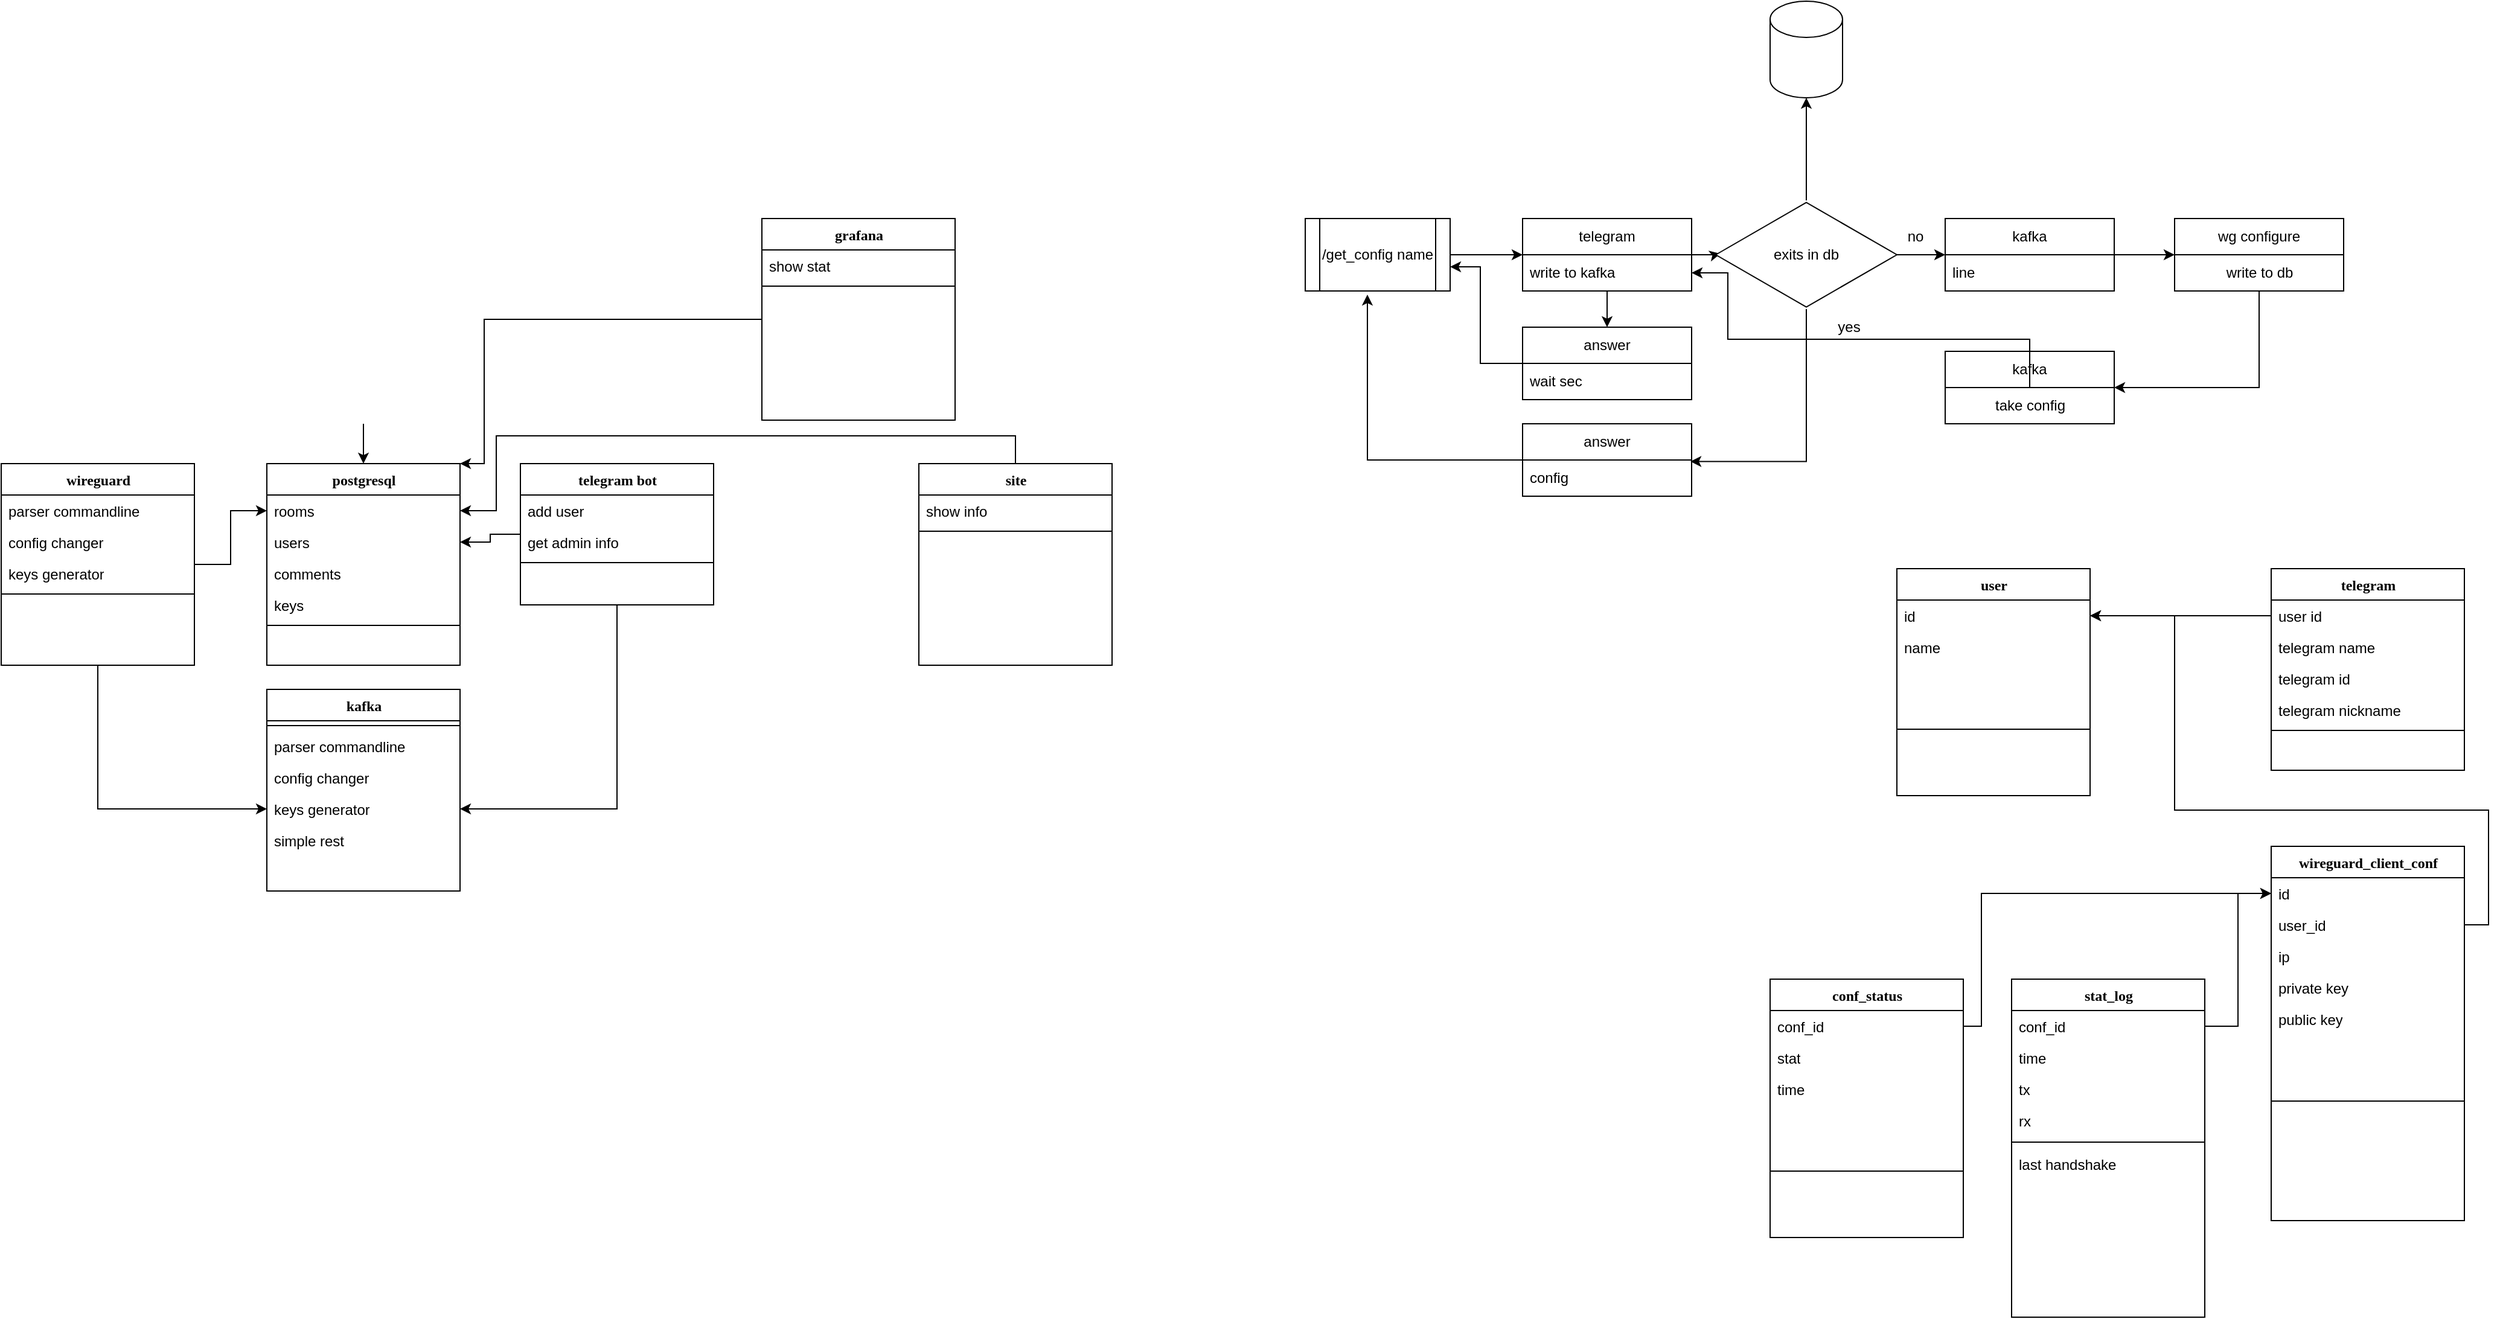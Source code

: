<mxfile version="20.7.4" type="device"><diagram name="Page-1" id="9f46799a-70d6-7492-0946-bef42562c5a5"><mxGraphModel dx="1613" dy="1576" grid="1" gridSize="10" guides="1" tooltips="1" connect="1" arrows="1" fold="1" page="1" pageScale="1" pageWidth="1100" pageHeight="850" background="none" math="0" shadow="0"><root><mxCell id="0"/><mxCell id="1" parent="0"/><mxCell id="00mdiyHsuxxNSuBgv0GE-9" style="edgeStyle=orthogonalEdgeStyle;rounded=0;orthogonalLoop=1;jettySize=auto;html=1;" parent="1" source="78961159f06e98e8-17" target="78961159f06e98e8-44" edge="1"><mxGeometry relative="1" as="geometry"/></mxCell><mxCell id="00mdiyHsuxxNSuBgv0GE-17" style="edgeStyle=orthogonalEdgeStyle;rounded=0;orthogonalLoop=1;jettySize=auto;html=1;" parent="1" source="78961159f06e98e8-17" target="00mdiyHsuxxNSuBgv0GE-6" edge="1"><mxGeometry relative="1" as="geometry"/></mxCell><mxCell id="78961159f06e98e8-17" value="wireguard" style="swimlane;html=1;fontStyle=1;align=center;verticalAlign=top;childLayout=stackLayout;horizontal=1;startSize=26;horizontalStack=0;resizeParent=1;resizeLast=0;collapsible=1;marginBottom=0;swimlaneFillColor=#ffffff;rounded=0;shadow=0;comic=0;labelBackgroundColor=none;strokeWidth=1;fillColor=none;fontFamily=Verdana;fontSize=12" parent="1" vertex="1"><mxGeometry x="90" y="33" width="160" height="167" as="geometry"/></mxCell><mxCell id="78961159f06e98e8-21" value="parser commandline" style="text;html=1;strokeColor=none;fillColor=none;align=left;verticalAlign=top;spacingLeft=4;spacingRight=4;whiteSpace=wrap;overflow=hidden;rotatable=0;points=[[0,0.5],[1,0.5]];portConstraint=eastwest;" parent="78961159f06e98e8-17" vertex="1"><mxGeometry y="26" width="160" height="26" as="geometry"/></mxCell><mxCell id="78961159f06e98e8-23" value="config changer" style="text;html=1;strokeColor=none;fillColor=none;align=left;verticalAlign=top;spacingLeft=4;spacingRight=4;whiteSpace=wrap;overflow=hidden;rotatable=0;points=[[0,0.5],[1,0.5]];portConstraint=eastwest;" parent="78961159f06e98e8-17" vertex="1"><mxGeometry y="52" width="160" height="26" as="geometry"/></mxCell><mxCell id="78961159f06e98e8-25" value="keys generator" style="text;html=1;strokeColor=none;fillColor=none;align=left;verticalAlign=top;spacingLeft=4;spacingRight=4;whiteSpace=wrap;overflow=hidden;rotatable=0;points=[[0,0.5],[1,0.5]];portConstraint=eastwest;" parent="78961159f06e98e8-17" vertex="1"><mxGeometry y="78" width="160" height="26" as="geometry"/></mxCell><mxCell id="78961159f06e98e8-19" value="" style="line;html=1;strokeWidth=1;fillColor=none;align=left;verticalAlign=middle;spacingTop=-1;spacingLeft=3;spacingRight=3;rotatable=0;labelPosition=right;points=[];portConstraint=eastwest;" parent="78961159f06e98e8-17" vertex="1"><mxGeometry y="104" width="160" height="8" as="geometry"/></mxCell><mxCell id="00mdiyHsuxxNSuBgv0GE-15" style="edgeStyle=orthogonalEdgeStyle;rounded=0;orthogonalLoop=1;jettySize=auto;html=1;" parent="1" source="78961159f06e98e8-30" target="78961159f06e98e8-45" edge="1"><mxGeometry relative="1" as="geometry"/></mxCell><mxCell id="00mdiyHsuxxNSuBgv0GE-18" style="edgeStyle=orthogonalEdgeStyle;rounded=0;orthogonalLoop=1;jettySize=auto;html=1;exitX=0.5;exitY=1;exitDx=0;exitDy=0;entryX=1;entryY=0.5;entryDx=0;entryDy=0;" parent="1" source="78961159f06e98e8-30" target="00mdiyHsuxxNSuBgv0GE-6" edge="1"><mxGeometry relative="1" as="geometry"/></mxCell><mxCell id="78961159f06e98e8-30" value="telegram bot" style="swimlane;html=1;fontStyle=1;align=center;verticalAlign=top;childLayout=stackLayout;horizontal=1;startSize=26;horizontalStack=0;resizeParent=1;resizeLast=0;collapsible=1;marginBottom=0;swimlaneFillColor=#ffffff;rounded=0;shadow=0;comic=0;labelBackgroundColor=none;strokeWidth=1;fillColor=none;fontFamily=Verdana;fontSize=12" parent="1" vertex="1"><mxGeometry x="520" y="33" width="160" height="117" as="geometry"/></mxCell><mxCell id="78961159f06e98e8-31" value="add user" style="text;html=1;strokeColor=none;fillColor=none;align=left;verticalAlign=top;spacingLeft=4;spacingRight=4;whiteSpace=wrap;overflow=hidden;rotatable=0;points=[[0,0.5],[1,0.5]];portConstraint=eastwest;" parent="78961159f06e98e8-30" vertex="1"><mxGeometry y="26" width="160" height="26" as="geometry"/></mxCell><mxCell id="78961159f06e98e8-32" value="get admin info" style="text;html=1;strokeColor=none;fillColor=none;align=left;verticalAlign=top;spacingLeft=4;spacingRight=4;whiteSpace=wrap;overflow=hidden;rotatable=0;points=[[0,0.5],[1,0.5]];portConstraint=eastwest;" parent="78961159f06e98e8-30" vertex="1"><mxGeometry y="52" width="160" height="26" as="geometry"/></mxCell><mxCell id="78961159f06e98e8-38" value="" style="line;html=1;strokeWidth=1;fillColor=none;align=left;verticalAlign=middle;spacingTop=-1;spacingLeft=3;spacingRight=3;rotatable=0;labelPosition=right;points=[];portConstraint=eastwest;" parent="78961159f06e98e8-30" vertex="1"><mxGeometry y="78" width="160" height="8" as="geometry"/></mxCell><mxCell id="78961159f06e98e8-43" value="postgresql" style="swimlane;html=1;fontStyle=1;align=center;verticalAlign=top;childLayout=stackLayout;horizontal=1;startSize=26;horizontalStack=0;resizeParent=1;resizeLast=0;collapsible=1;marginBottom=0;swimlaneFillColor=#ffffff;rounded=0;shadow=0;comic=0;labelBackgroundColor=none;strokeWidth=1;fillColor=none;fontFamily=Verdana;fontSize=12" parent="1" vertex="1"><mxGeometry x="310" y="33" width="160" height="167" as="geometry"/></mxCell><mxCell id="78961159f06e98e8-44" value="rooms" style="text;html=1;strokeColor=none;fillColor=none;align=left;verticalAlign=top;spacingLeft=4;spacingRight=4;whiteSpace=wrap;overflow=hidden;rotatable=0;points=[[0,0.5],[1,0.5]];portConstraint=eastwest;" parent="78961159f06e98e8-43" vertex="1"><mxGeometry y="26" width="160" height="26" as="geometry"/></mxCell><mxCell id="78961159f06e98e8-45" value="users" style="text;html=1;strokeColor=none;fillColor=none;align=left;verticalAlign=top;spacingLeft=4;spacingRight=4;whiteSpace=wrap;overflow=hidden;rotatable=0;points=[[0,0.5],[1,0.5]];portConstraint=eastwest;" parent="78961159f06e98e8-43" vertex="1"><mxGeometry y="52" width="160" height="26" as="geometry"/></mxCell><mxCell id="78961159f06e98e8-49" value="comments" style="text;html=1;strokeColor=none;fillColor=none;align=left;verticalAlign=top;spacingLeft=4;spacingRight=4;whiteSpace=wrap;overflow=hidden;rotatable=0;points=[[0,0.5],[1,0.5]];portConstraint=eastwest;" parent="78961159f06e98e8-43" vertex="1"><mxGeometry y="78" width="160" height="26" as="geometry"/></mxCell><mxCell id="78961159f06e98e8-50" value="keys" style="text;html=1;strokeColor=none;fillColor=none;align=left;verticalAlign=top;spacingLeft=4;spacingRight=4;whiteSpace=wrap;overflow=hidden;rotatable=0;points=[[0,0.5],[1,0.5]];portConstraint=eastwest;" parent="78961159f06e98e8-43" vertex="1"><mxGeometry y="104" width="160" height="26" as="geometry"/></mxCell><mxCell id="78961159f06e98e8-51" value="" style="line;html=1;strokeWidth=1;fillColor=none;align=left;verticalAlign=middle;spacingTop=-1;spacingLeft=3;spacingRight=3;rotatable=0;labelPosition=right;points=[];portConstraint=eastwest;" parent="78961159f06e98e8-43" vertex="1"><mxGeometry y="130" width="160" height="8" as="geometry"/></mxCell><mxCell id="00mdiyHsuxxNSuBgv0GE-3" value="kafka" style="swimlane;html=1;fontStyle=1;align=center;verticalAlign=top;childLayout=stackLayout;horizontal=1;startSize=26;horizontalStack=0;resizeParent=1;resizeLast=0;collapsible=1;marginBottom=0;swimlaneFillColor=#ffffff;rounded=0;shadow=0;comic=0;labelBackgroundColor=none;strokeWidth=1;fillColor=none;fontFamily=Verdana;fontSize=12" parent="1" vertex="1"><mxGeometry x="310" y="220" width="160" height="167" as="geometry"/></mxCell><mxCell id="00mdiyHsuxxNSuBgv0GE-8" value="" style="line;html=1;strokeWidth=1;fillColor=none;align=left;verticalAlign=middle;spacingTop=-1;spacingLeft=3;spacingRight=3;rotatable=0;labelPosition=right;points=[];portConstraint=eastwest;" parent="00mdiyHsuxxNSuBgv0GE-3" vertex="1"><mxGeometry y="26" width="160" height="8" as="geometry"/></mxCell><mxCell id="00mdiyHsuxxNSuBgv0GE-4" value="parser commandline" style="text;html=1;strokeColor=none;fillColor=none;align=left;verticalAlign=top;spacingLeft=4;spacingRight=4;whiteSpace=wrap;overflow=hidden;rotatable=0;points=[[0,0.5],[1,0.5]];portConstraint=eastwest;" parent="00mdiyHsuxxNSuBgv0GE-3" vertex="1"><mxGeometry y="34" width="160" height="26" as="geometry"/></mxCell><mxCell id="00mdiyHsuxxNSuBgv0GE-5" value="config changer" style="text;html=1;strokeColor=none;fillColor=none;align=left;verticalAlign=top;spacingLeft=4;spacingRight=4;whiteSpace=wrap;overflow=hidden;rotatable=0;points=[[0,0.5],[1,0.5]];portConstraint=eastwest;" parent="00mdiyHsuxxNSuBgv0GE-3" vertex="1"><mxGeometry y="60" width="160" height="26" as="geometry"/></mxCell><mxCell id="00mdiyHsuxxNSuBgv0GE-6" value="keys generator" style="text;html=1;strokeColor=none;fillColor=none;align=left;verticalAlign=top;spacingLeft=4;spacingRight=4;whiteSpace=wrap;overflow=hidden;rotatable=0;points=[[0,0.5],[1,0.5]];portConstraint=eastwest;" parent="00mdiyHsuxxNSuBgv0GE-3" vertex="1"><mxGeometry y="86" width="160" height="26" as="geometry"/></mxCell><mxCell id="00mdiyHsuxxNSuBgv0GE-7" value="simple rest" style="text;html=1;strokeColor=none;fillColor=none;align=left;verticalAlign=top;spacingLeft=4;spacingRight=4;whiteSpace=wrap;overflow=hidden;rotatable=0;points=[[0,0.5],[1,0.5]];portConstraint=eastwest;" parent="00mdiyHsuxxNSuBgv0GE-3" vertex="1"><mxGeometry y="112" width="160" height="26" as="geometry"/></mxCell><mxCell id="00mdiyHsuxxNSuBgv0GE-26" style="edgeStyle=orthogonalEdgeStyle;rounded=0;orthogonalLoop=1;jettySize=auto;html=1;exitX=0.5;exitY=1;exitDx=0;exitDy=0;entryX=0.5;entryY=0;entryDx=0;entryDy=0;" parent="1" target="78961159f06e98e8-43" edge="1"><mxGeometry relative="1" as="geometry"><mxPoint x="390" as="sourcePoint"/></mxGeometry></mxCell><mxCell id="00mdiyHsuxxNSuBgv0GE-41" style="edgeStyle=orthogonalEdgeStyle;rounded=0;orthogonalLoop=1;jettySize=auto;html=1;entryX=1;entryY=0.5;entryDx=0;entryDy=0;" parent="1" source="00mdiyHsuxxNSuBgv0GE-27" target="78961159f06e98e8-44" edge="1"><mxGeometry relative="1" as="geometry"><Array as="points"><mxPoint x="930" y="10"/><mxPoint x="500" y="10"/><mxPoint x="500" y="72"/></Array></mxGeometry></mxCell><mxCell id="00mdiyHsuxxNSuBgv0GE-27" value="site" style="swimlane;html=1;fontStyle=1;align=center;verticalAlign=top;childLayout=stackLayout;horizontal=1;startSize=26;horizontalStack=0;resizeParent=1;resizeLast=0;collapsible=1;marginBottom=0;swimlaneFillColor=#ffffff;rounded=0;shadow=0;comic=0;labelBackgroundColor=none;strokeWidth=1;fillColor=none;fontFamily=Verdana;fontSize=12" parent="1" vertex="1"><mxGeometry x="850" y="33" width="160" height="167" as="geometry"/></mxCell><mxCell id="00mdiyHsuxxNSuBgv0GE-29" value="show info&amp;nbsp;" style="text;html=1;strokeColor=none;fillColor=none;align=left;verticalAlign=top;spacingLeft=4;spacingRight=4;whiteSpace=wrap;overflow=hidden;rotatable=0;points=[[0,0.5],[1,0.5]];portConstraint=eastwest;" parent="00mdiyHsuxxNSuBgv0GE-27" vertex="1"><mxGeometry y="26" width="160" height="26" as="geometry"/></mxCell><mxCell id="00mdiyHsuxxNSuBgv0GE-32" value="" style="line;html=1;strokeWidth=1;fillColor=none;align=left;verticalAlign=middle;spacingTop=-1;spacingLeft=3;spacingRight=3;rotatable=0;labelPosition=right;points=[];portConstraint=eastwest;" parent="00mdiyHsuxxNSuBgv0GE-27" vertex="1"><mxGeometry y="52" width="160" height="8" as="geometry"/></mxCell><mxCell id="00mdiyHsuxxNSuBgv0GE-48" style="edgeStyle=orthogonalEdgeStyle;rounded=0;orthogonalLoop=1;jettySize=auto;html=1;entryX=1;entryY=0;entryDx=0;entryDy=0;" parent="1" source="00mdiyHsuxxNSuBgv0GE-42" target="78961159f06e98e8-43" edge="1"><mxGeometry relative="1" as="geometry"><Array as="points"><mxPoint x="490" y="-86"/><mxPoint x="490" y="33"/></Array></mxGeometry></mxCell><mxCell id="00mdiyHsuxxNSuBgv0GE-42" value="grafana" style="swimlane;html=1;fontStyle=1;align=center;verticalAlign=top;childLayout=stackLayout;horizontal=1;startSize=26;horizontalStack=0;resizeParent=1;resizeLast=0;collapsible=1;marginBottom=0;swimlaneFillColor=#ffffff;rounded=0;shadow=0;comic=0;labelBackgroundColor=none;strokeWidth=1;fillColor=none;fontFamily=Verdana;fontSize=12" parent="1" vertex="1"><mxGeometry x="720" y="-170" width="160" height="167" as="geometry"/></mxCell><mxCell id="00mdiyHsuxxNSuBgv0GE-44" value="show stat" style="text;html=1;strokeColor=none;fillColor=none;align=left;verticalAlign=top;spacingLeft=4;spacingRight=4;whiteSpace=wrap;overflow=hidden;rotatable=0;points=[[0,0.5],[1,0.5]];portConstraint=eastwest;" parent="00mdiyHsuxxNSuBgv0GE-42" vertex="1"><mxGeometry y="26" width="160" height="26" as="geometry"/></mxCell><mxCell id="00mdiyHsuxxNSuBgv0GE-47" value="" style="line;html=1;strokeWidth=1;fillColor=none;align=left;verticalAlign=middle;spacingTop=-1;spacingLeft=3;spacingRight=3;rotatable=0;labelPosition=right;points=[];portConstraint=eastwest;" parent="00mdiyHsuxxNSuBgv0GE-42" vertex="1"><mxGeometry y="52" width="160" height="8" as="geometry"/></mxCell><mxCell id="00mdiyHsuxxNSuBgv0GE-49" value="telegram" style="swimlane;html=1;fontStyle=1;align=center;verticalAlign=top;childLayout=stackLayout;horizontal=1;startSize=26;horizontalStack=0;resizeParent=1;resizeLast=0;collapsible=1;marginBottom=0;swimlaneFillColor=#ffffff;rounded=0;shadow=0;comic=0;labelBackgroundColor=none;strokeWidth=1;fillColor=none;fontFamily=Verdana;fontSize=12" parent="1" vertex="1"><mxGeometry x="1970" y="120" width="160" height="167" as="geometry"/></mxCell><mxCell id="00mdiyHsuxxNSuBgv0GE-50" value="user id" style="text;html=1;strokeColor=none;fillColor=none;align=left;verticalAlign=top;spacingLeft=4;spacingRight=4;whiteSpace=wrap;overflow=hidden;rotatable=0;points=[[0,0.5],[1,0.5]];portConstraint=eastwest;" parent="00mdiyHsuxxNSuBgv0GE-49" vertex="1"><mxGeometry y="26" width="160" height="26" as="geometry"/></mxCell><mxCell id="00mdiyHsuxxNSuBgv0GE-51" value="telegram name" style="text;html=1;strokeColor=none;fillColor=none;align=left;verticalAlign=top;spacingLeft=4;spacingRight=4;whiteSpace=wrap;overflow=hidden;rotatable=0;points=[[0,0.5],[1,0.5]];portConstraint=eastwest;" parent="00mdiyHsuxxNSuBgv0GE-49" vertex="1"><mxGeometry y="52" width="160" height="26" as="geometry"/></mxCell><mxCell id="00mdiyHsuxxNSuBgv0GE-53" value="telegram id" style="text;html=1;strokeColor=none;fillColor=none;align=left;verticalAlign=top;spacingLeft=4;spacingRight=4;whiteSpace=wrap;overflow=hidden;rotatable=0;points=[[0,0.5],[1,0.5]];portConstraint=eastwest;" parent="00mdiyHsuxxNSuBgv0GE-49" vertex="1"><mxGeometry y="78" width="160" height="26" as="geometry"/></mxCell><mxCell id="OIe5zh96anAuEJxTmbu4-7" value="telegram nickname" style="text;html=1;strokeColor=none;fillColor=none;align=left;verticalAlign=top;spacingLeft=4;spacingRight=4;whiteSpace=wrap;overflow=hidden;rotatable=0;points=[[0,0.5],[1,0.5]];portConstraint=eastwest;" vertex="1" parent="00mdiyHsuxxNSuBgv0GE-49"><mxGeometry y="104" width="160" height="26" as="geometry"/></mxCell><mxCell id="00mdiyHsuxxNSuBgv0GE-54" value="" style="line;html=1;strokeWidth=1;fillColor=none;align=left;verticalAlign=middle;spacingTop=-1;spacingLeft=3;spacingRight=3;rotatable=0;labelPosition=right;points=[];portConstraint=eastwest;" parent="00mdiyHsuxxNSuBgv0GE-49" vertex="1"><mxGeometry y="130" width="160" height="8" as="geometry"/></mxCell><mxCell id="00mdiyHsuxxNSuBgv0GE-55" value="stat_log" style="swimlane;html=1;fontStyle=1;align=center;verticalAlign=top;childLayout=stackLayout;horizontal=1;startSize=26;horizontalStack=0;resizeParent=1;resizeLast=0;collapsible=1;marginBottom=0;swimlaneFillColor=#ffffff;rounded=0;shadow=0;comic=0;labelBackgroundColor=none;strokeWidth=1;fillColor=none;fontFamily=Verdana;fontSize=12" parent="1" vertex="1"><mxGeometry x="1755" y="460" width="160" height="280" as="geometry"/></mxCell><mxCell id="00mdiyHsuxxNSuBgv0GE-94" value="conf_id" style="text;html=1;strokeColor=none;fillColor=none;align=left;verticalAlign=top;spacingLeft=4;spacingRight=4;whiteSpace=wrap;overflow=hidden;rotatable=0;points=[[0,0.5],[1,0.5]];portConstraint=eastwest;" parent="00mdiyHsuxxNSuBgv0GE-55" vertex="1"><mxGeometry y="26" width="160" height="26" as="geometry"/></mxCell><mxCell id="00mdiyHsuxxNSuBgv0GE-56" value="time" style="text;html=1;strokeColor=none;fillColor=none;align=left;verticalAlign=top;spacingLeft=4;spacingRight=4;whiteSpace=wrap;overflow=hidden;rotatable=0;points=[[0,0.5],[1,0.5]];portConstraint=eastwest;" parent="00mdiyHsuxxNSuBgv0GE-55" vertex="1"><mxGeometry y="52" width="160" height="26" as="geometry"/></mxCell><mxCell id="00mdiyHsuxxNSuBgv0GE-58" value="tx" style="text;html=1;strokeColor=none;fillColor=none;align=left;verticalAlign=top;spacingLeft=4;spacingRight=4;whiteSpace=wrap;overflow=hidden;rotatable=0;points=[[0,0.5],[1,0.5]];portConstraint=eastwest;" parent="00mdiyHsuxxNSuBgv0GE-55" vertex="1"><mxGeometry y="78" width="160" height="26" as="geometry"/></mxCell><mxCell id="00mdiyHsuxxNSuBgv0GE-59" value="rx" style="text;html=1;strokeColor=none;fillColor=none;align=left;verticalAlign=top;spacingLeft=4;spacingRight=4;whiteSpace=wrap;overflow=hidden;rotatable=0;points=[[0,0.5],[1,0.5]];portConstraint=eastwest;" parent="00mdiyHsuxxNSuBgv0GE-55" vertex="1"><mxGeometry y="104" width="160" height="26" as="geometry"/></mxCell><mxCell id="00mdiyHsuxxNSuBgv0GE-60" value="" style="line;html=1;strokeWidth=1;fillColor=none;align=left;verticalAlign=middle;spacingTop=-1;spacingLeft=3;spacingRight=3;rotatable=0;labelPosition=right;points=[];portConstraint=eastwest;" parent="00mdiyHsuxxNSuBgv0GE-55" vertex="1"><mxGeometry y="130" width="160" height="10" as="geometry"/></mxCell><mxCell id="00mdiyHsuxxNSuBgv0GE-95" value="last handshake" style="text;html=1;strokeColor=none;fillColor=none;align=left;verticalAlign=top;spacingLeft=4;spacingRight=4;whiteSpace=wrap;overflow=hidden;rotatable=0;points=[[0,0.5],[1,0.5]];portConstraint=eastwest;" parent="00mdiyHsuxxNSuBgv0GE-55" vertex="1"><mxGeometry y="140" width="160" height="26" as="geometry"/></mxCell><mxCell id="00mdiyHsuxxNSuBgv0GE-61" value="user" style="swimlane;html=1;fontStyle=1;align=center;verticalAlign=top;childLayout=stackLayout;horizontal=1;startSize=26;horizontalStack=0;resizeParent=1;resizeLast=0;collapsible=1;marginBottom=0;swimlaneFillColor=#ffffff;rounded=0;shadow=0;comic=0;labelBackgroundColor=none;strokeWidth=1;fillColor=none;fontFamily=Verdana;fontSize=12" parent="1" vertex="1"><mxGeometry x="1660" y="120" width="160" height="188" as="geometry"/></mxCell><mxCell id="00mdiyHsuxxNSuBgv0GE-62" value="id" style="text;html=1;strokeColor=none;fillColor=none;align=left;verticalAlign=top;spacingLeft=4;spacingRight=4;whiteSpace=wrap;overflow=hidden;rotatable=0;points=[[0,0.5],[1,0.5]];portConstraint=eastwest;" parent="00mdiyHsuxxNSuBgv0GE-61" vertex="1"><mxGeometry y="26" width="160" height="26" as="geometry"/></mxCell><mxCell id="00mdiyHsuxxNSuBgv0GE-77" value="name" style="text;html=1;strokeColor=none;fillColor=none;align=left;verticalAlign=top;spacingLeft=4;spacingRight=4;whiteSpace=wrap;overflow=hidden;rotatable=0;points=[[0,0.5],[1,0.5]];portConstraint=eastwest;" parent="00mdiyHsuxxNSuBgv0GE-61" vertex="1"><mxGeometry y="52" width="160" height="26" as="geometry"/></mxCell><mxCell id="00mdiyHsuxxNSuBgv0GE-66" value="" style="line;html=1;strokeWidth=1;fillColor=none;align=left;verticalAlign=middle;spacingTop=-1;spacingLeft=3;spacingRight=3;rotatable=0;labelPosition=right;points=[];portConstraint=eastwest;" parent="00mdiyHsuxxNSuBgv0GE-61" vertex="1"><mxGeometry y="78" width="160" height="110" as="geometry"/></mxCell><mxCell id="00mdiyHsuxxNSuBgv0GE-98" style="edgeStyle=orthogonalEdgeStyle;rounded=0;orthogonalLoop=1;jettySize=auto;html=1;entryX=1;entryY=0.5;entryDx=0;entryDy=0;" parent="1" source="00mdiyHsuxxNSuBgv0GE-50" target="00mdiyHsuxxNSuBgv0GE-62" edge="1"><mxGeometry relative="1" as="geometry"/></mxCell><mxCell id="-ecxT5rSMF1L9PS7Wfo_-3" style="edgeStyle=orthogonalEdgeStyle;rounded=0;orthogonalLoop=1;jettySize=auto;html=1;exitX=1;exitY=0.5;exitDx=0;exitDy=0;" parent="1" source="-ecxT5rSMF1L9PS7Wfo_-1" edge="1"><mxGeometry relative="1" as="geometry"><mxPoint x="1350" y="-139.96" as="targetPoint"/></mxGeometry></mxCell><mxCell id="-ecxT5rSMF1L9PS7Wfo_-1" value="/get_config name" style="shape=process;whiteSpace=wrap;html=1;backgroundOutline=1;" parent="1" vertex="1"><mxGeometry x="1170" y="-170" width="120" height="60" as="geometry"/></mxCell><mxCell id="-ecxT5rSMF1L9PS7Wfo_-15" style="edgeStyle=orthogonalEdgeStyle;rounded=0;orthogonalLoop=1;jettySize=auto;html=1;" parent="1" source="-ecxT5rSMF1L9PS7Wfo_-4" target="-ecxT5rSMF1L9PS7Wfo_-13" edge="1"><mxGeometry relative="1" as="geometry"/></mxCell><mxCell id="-ecxT5rSMF1L9PS7Wfo_-22" style="edgeStyle=orthogonalEdgeStyle;rounded=0;orthogonalLoop=1;jettySize=auto;html=1;entryX=0.026;entryY=0.49;entryDx=0;entryDy=0;entryPerimeter=0;" parent="1" source="-ecxT5rSMF1L9PS7Wfo_-4" target="-ecxT5rSMF1L9PS7Wfo_-21" edge="1"><mxGeometry relative="1" as="geometry"/></mxCell><mxCell id="-ecxT5rSMF1L9PS7Wfo_-4" value="telegram" style="swimlane;fontStyle=0;childLayout=stackLayout;horizontal=1;startSize=30;horizontalStack=0;resizeParent=1;resizeParentMax=0;resizeLast=0;collapsible=1;marginBottom=0;whiteSpace=wrap;html=1;" parent="1" vertex="1"><mxGeometry x="1350" y="-170" width="140" height="60" as="geometry"/></mxCell><mxCell id="-ecxT5rSMF1L9PS7Wfo_-5" value="write to kafka" style="text;strokeColor=none;fillColor=none;align=left;verticalAlign=middle;spacingLeft=4;spacingRight=4;overflow=hidden;points=[[0,0.5],[1,0.5]];portConstraint=eastwest;rotatable=0;whiteSpace=wrap;html=1;" parent="-ecxT5rSMF1L9PS7Wfo_-4" vertex="1"><mxGeometry y="30" width="140" height="30" as="geometry"/></mxCell><mxCell id="-ecxT5rSMF1L9PS7Wfo_-19" style="edgeStyle=orthogonalEdgeStyle;rounded=0;orthogonalLoop=1;jettySize=auto;html=1;" parent="1" source="-ecxT5rSMF1L9PS7Wfo_-10" target="-ecxT5rSMF1L9PS7Wfo_-17" edge="1"><mxGeometry relative="1" as="geometry"/></mxCell><mxCell id="-ecxT5rSMF1L9PS7Wfo_-10" value="kafka" style="swimlane;fontStyle=0;childLayout=stackLayout;horizontal=1;startSize=30;horizontalStack=0;resizeParent=1;resizeParentMax=0;resizeLast=0;collapsible=1;marginBottom=0;whiteSpace=wrap;html=1;" parent="1" vertex="1"><mxGeometry x="1700" y="-170" width="140" height="60" as="geometry"/></mxCell><mxCell id="-ecxT5rSMF1L9PS7Wfo_-11" value="line" style="text;strokeColor=none;fillColor=none;align=left;verticalAlign=middle;spacingLeft=4;spacingRight=4;overflow=hidden;points=[[0,0.5],[1,0.5]];portConstraint=eastwest;rotatable=0;whiteSpace=wrap;html=1;" parent="-ecxT5rSMF1L9PS7Wfo_-10" vertex="1"><mxGeometry y="30" width="140" height="30" as="geometry"/></mxCell><mxCell id="-ecxT5rSMF1L9PS7Wfo_-13" value="answer" style="swimlane;fontStyle=0;childLayout=stackLayout;horizontal=1;startSize=30;horizontalStack=0;resizeParent=1;resizeParentMax=0;resizeLast=0;collapsible=1;marginBottom=0;whiteSpace=wrap;html=1;" parent="1" vertex="1"><mxGeometry x="1350" y="-80" width="140" height="60" as="geometry"/></mxCell><mxCell id="-ecxT5rSMF1L9PS7Wfo_-14" value="wait sec" style="text;strokeColor=none;fillColor=none;align=left;verticalAlign=middle;spacingLeft=4;spacingRight=4;overflow=hidden;points=[[0,0.5],[1,0.5]];portConstraint=eastwest;rotatable=0;whiteSpace=wrap;html=1;" parent="-ecxT5rSMF1L9PS7Wfo_-13" vertex="1"><mxGeometry y="30" width="140" height="30" as="geometry"/></mxCell><mxCell id="-ecxT5rSMF1L9PS7Wfo_-16" style="edgeStyle=orthogonalEdgeStyle;rounded=0;orthogonalLoop=1;jettySize=auto;html=1;" parent="1" source="-ecxT5rSMF1L9PS7Wfo_-14" edge="1"><mxGeometry relative="1" as="geometry"><mxPoint x="1290" y="-130" as="targetPoint"/><Array as="points"><mxPoint x="1315" y="-50"/><mxPoint x="1315" y="-130"/></Array></mxGeometry></mxCell><mxCell id="-ecxT5rSMF1L9PS7Wfo_-35" style="edgeStyle=orthogonalEdgeStyle;rounded=0;orthogonalLoop=1;jettySize=auto;html=1;" parent="1" source="-ecxT5rSMF1L9PS7Wfo_-17" target="-ecxT5rSMF1L9PS7Wfo_-33" edge="1"><mxGeometry relative="1" as="geometry"><Array as="points"><mxPoint x="1960" y="-30"/></Array></mxGeometry></mxCell><mxCell id="-ecxT5rSMF1L9PS7Wfo_-17" value="wg configure" style="swimlane;fontStyle=0;childLayout=stackLayout;horizontal=1;startSize=30;horizontalStack=0;resizeParent=1;resizeParentMax=0;resizeLast=0;collapsible=1;marginBottom=0;whiteSpace=wrap;html=1;" parent="1" vertex="1"><mxGeometry x="1890" y="-170" width="140" height="60" as="geometry"/></mxCell><mxCell id="-ecxT5rSMF1L9PS7Wfo_-32" value="write to db" style="text;html=1;align=center;verticalAlign=middle;resizable=0;points=[];autosize=1;strokeColor=none;fillColor=none;" parent="-ecxT5rSMF1L9PS7Wfo_-17" vertex="1"><mxGeometry y="30" width="140" height="30" as="geometry"/></mxCell><mxCell id="-ecxT5rSMF1L9PS7Wfo_-20" value="" style="shape=cylinder3;whiteSpace=wrap;html=1;boundedLbl=1;backgroundOutline=1;size=15;" parent="1" vertex="1"><mxGeometry x="1555" y="-350" width="60" height="80" as="geometry"/></mxCell><mxCell id="-ecxT5rSMF1L9PS7Wfo_-23" style="edgeStyle=orthogonalEdgeStyle;rounded=0;orthogonalLoop=1;jettySize=auto;html=1;entryX=0.5;entryY=1;entryDx=0;entryDy=0;entryPerimeter=0;" parent="1" source="-ecxT5rSMF1L9PS7Wfo_-21" target="-ecxT5rSMF1L9PS7Wfo_-20" edge="1"><mxGeometry relative="1" as="geometry"/></mxCell><mxCell id="-ecxT5rSMF1L9PS7Wfo_-24" style="edgeStyle=orthogonalEdgeStyle;rounded=0;orthogonalLoop=1;jettySize=auto;html=1;" parent="1" source="-ecxT5rSMF1L9PS7Wfo_-21" target="-ecxT5rSMF1L9PS7Wfo_-10" edge="1"><mxGeometry relative="1" as="geometry"/></mxCell><mxCell id="-ecxT5rSMF1L9PS7Wfo_-31" style="edgeStyle=orthogonalEdgeStyle;rounded=0;orthogonalLoop=1;jettySize=auto;html=1;entryX=0.993;entryY=0.041;entryDx=0;entryDy=0;entryPerimeter=0;" parent="1" source="-ecxT5rSMF1L9PS7Wfo_-21" target="-ecxT5rSMF1L9PS7Wfo_-29" edge="1"><mxGeometry relative="1" as="geometry"/></mxCell><mxCell id="-ecxT5rSMF1L9PS7Wfo_-21" value="exits in db" style="html=1;whiteSpace=wrap;aspect=fixed;shape=isoRectangle;" parent="1" vertex="1"><mxGeometry x="1510" y="-185" width="150" height="90" as="geometry"/></mxCell><mxCell id="-ecxT5rSMF1L9PS7Wfo_-25" value="no" style="text;html=1;align=center;verticalAlign=middle;resizable=0;points=[];autosize=1;strokeColor=none;fillColor=none;" parent="1" vertex="1"><mxGeometry x="1655" y="-170" width="40" height="30" as="geometry"/></mxCell><mxCell id="-ecxT5rSMF1L9PS7Wfo_-26" value="yes" style="text;html=1;align=center;verticalAlign=middle;resizable=0;points=[];autosize=1;strokeColor=none;fillColor=none;" parent="1" vertex="1"><mxGeometry x="1600" y="-95" width="40" height="30" as="geometry"/></mxCell><mxCell id="-ecxT5rSMF1L9PS7Wfo_-30" style="edgeStyle=orthogonalEdgeStyle;rounded=0;orthogonalLoop=1;jettySize=auto;html=1;entryX=0.429;entryY=1.05;entryDx=0;entryDy=0;entryPerimeter=0;" parent="1" source="-ecxT5rSMF1L9PS7Wfo_-28" target="-ecxT5rSMF1L9PS7Wfo_-1" edge="1"><mxGeometry relative="1" as="geometry"/></mxCell><mxCell id="-ecxT5rSMF1L9PS7Wfo_-28" value="answer" style="swimlane;fontStyle=0;childLayout=stackLayout;horizontal=1;startSize=30;horizontalStack=0;resizeParent=1;resizeParentMax=0;resizeLast=0;collapsible=1;marginBottom=0;whiteSpace=wrap;html=1;" parent="1" vertex="1"><mxGeometry x="1350" width="140" height="60" as="geometry"/></mxCell><mxCell id="-ecxT5rSMF1L9PS7Wfo_-29" value="config" style="text;strokeColor=none;fillColor=none;align=left;verticalAlign=middle;spacingLeft=4;spacingRight=4;overflow=hidden;points=[[0,0.5],[1,0.5]];portConstraint=eastwest;rotatable=0;whiteSpace=wrap;html=1;" parent="-ecxT5rSMF1L9PS7Wfo_-28" vertex="1"><mxGeometry y="30" width="140" height="30" as="geometry"/></mxCell><mxCell id="-ecxT5rSMF1L9PS7Wfo_-33" value="kafka" style="swimlane;fontStyle=0;childLayout=stackLayout;horizontal=1;startSize=30;horizontalStack=0;resizeParent=1;resizeParentMax=0;resizeLast=0;collapsible=1;marginBottom=0;whiteSpace=wrap;html=1;" parent="1" vertex="1"><mxGeometry x="1700" y="-60" width="140" height="60" as="geometry"/></mxCell><mxCell id="-ecxT5rSMF1L9PS7Wfo_-34" value="take config" style="text;html=1;align=center;verticalAlign=middle;resizable=0;points=[];autosize=1;strokeColor=none;fillColor=none;" parent="-ecxT5rSMF1L9PS7Wfo_-33" vertex="1"><mxGeometry y="30" width="140" height="30" as="geometry"/></mxCell><mxCell id="-ecxT5rSMF1L9PS7Wfo_-37" style="edgeStyle=orthogonalEdgeStyle;rounded=0;orthogonalLoop=1;jettySize=auto;html=1;entryX=1;entryY=0.5;entryDx=0;entryDy=0;" parent="1" source="-ecxT5rSMF1L9PS7Wfo_-34" target="-ecxT5rSMF1L9PS7Wfo_-5" edge="1"><mxGeometry relative="1" as="geometry"><Array as="points"><mxPoint x="1770" y="-70"/><mxPoint x="1520" y="-70"/><mxPoint x="1520" y="-125"/></Array></mxGeometry></mxCell><mxCell id="OIe5zh96anAuEJxTmbu4-1" value="wireguard_client_conf" style="swimlane;html=1;fontStyle=1;align=center;verticalAlign=top;childLayout=stackLayout;horizontal=1;startSize=26;horizontalStack=0;resizeParent=1;resizeLast=0;collapsible=1;marginBottom=0;swimlaneFillColor=#ffffff;rounded=0;shadow=0;comic=0;labelBackgroundColor=none;strokeWidth=1;fillColor=none;fontFamily=Verdana;fontSize=12" vertex="1" parent="1"><mxGeometry x="1970" y="350" width="160" height="310" as="geometry"/></mxCell><mxCell id="OIe5zh96anAuEJxTmbu4-2" value="id" style="text;html=1;strokeColor=none;fillColor=none;align=left;verticalAlign=top;spacingLeft=4;spacingRight=4;whiteSpace=wrap;overflow=hidden;rotatable=0;points=[[0,0.5],[1,0.5]];portConstraint=eastwest;" vertex="1" parent="OIe5zh96anAuEJxTmbu4-1"><mxGeometry y="26" width="160" height="26" as="geometry"/></mxCell><mxCell id="OIe5zh96anAuEJxTmbu4-10" value="user_id" style="text;html=1;strokeColor=none;fillColor=none;align=left;verticalAlign=top;spacingLeft=4;spacingRight=4;whiteSpace=wrap;overflow=hidden;rotatable=0;points=[[0,0.5],[1,0.5]];portConstraint=eastwest;" vertex="1" parent="OIe5zh96anAuEJxTmbu4-1"><mxGeometry y="52" width="160" height="26" as="geometry"/></mxCell><mxCell id="OIe5zh96anAuEJxTmbu4-3" value="ip" style="text;html=1;strokeColor=none;fillColor=none;align=left;verticalAlign=top;spacingLeft=4;spacingRight=4;whiteSpace=wrap;overflow=hidden;rotatable=0;points=[[0,0.5],[1,0.5]];portConstraint=eastwest;" vertex="1" parent="OIe5zh96anAuEJxTmbu4-1"><mxGeometry y="78" width="160" height="26" as="geometry"/></mxCell><mxCell id="OIe5zh96anAuEJxTmbu4-4" value="private key" style="text;html=1;strokeColor=none;fillColor=none;align=left;verticalAlign=top;spacingLeft=4;spacingRight=4;whiteSpace=wrap;overflow=hidden;rotatable=0;points=[[0,0.5],[1,0.5]];portConstraint=eastwest;" vertex="1" parent="OIe5zh96anAuEJxTmbu4-1"><mxGeometry y="104" width="160" height="26" as="geometry"/></mxCell><mxCell id="OIe5zh96anAuEJxTmbu4-8" value="public key" style="text;html=1;strokeColor=none;fillColor=none;align=left;verticalAlign=top;spacingLeft=4;spacingRight=4;whiteSpace=wrap;overflow=hidden;rotatable=0;points=[[0,0.5],[1,0.5]];portConstraint=eastwest;" vertex="1" parent="OIe5zh96anAuEJxTmbu4-1"><mxGeometry y="130" width="160" height="26" as="geometry"/></mxCell><mxCell id="OIe5zh96anAuEJxTmbu4-6" value="" style="line;html=1;strokeWidth=1;fillColor=none;align=left;verticalAlign=middle;spacingTop=-1;spacingLeft=3;spacingRight=3;rotatable=0;labelPosition=right;points=[];portConstraint=eastwest;" vertex="1" parent="OIe5zh96anAuEJxTmbu4-1"><mxGeometry y="156" width="160" height="110" as="geometry"/></mxCell><mxCell id="OIe5zh96anAuEJxTmbu4-11" value="conf_status" style="swimlane;html=1;fontStyle=1;align=center;verticalAlign=top;childLayout=stackLayout;horizontal=1;startSize=26;horizontalStack=0;resizeParent=1;resizeLast=0;collapsible=1;marginBottom=0;swimlaneFillColor=#ffffff;rounded=0;shadow=0;comic=0;labelBackgroundColor=none;strokeWidth=1;fillColor=none;fontFamily=Verdana;fontSize=12" vertex="1" parent="1"><mxGeometry x="1555" y="460" width="160" height="214" as="geometry"/></mxCell><mxCell id="OIe5zh96anAuEJxTmbu4-12" value="conf_id" style="text;html=1;strokeColor=none;fillColor=none;align=left;verticalAlign=top;spacingLeft=4;spacingRight=4;whiteSpace=wrap;overflow=hidden;rotatable=0;points=[[0,0.5],[1,0.5]];portConstraint=eastwest;" vertex="1" parent="OIe5zh96anAuEJxTmbu4-11"><mxGeometry y="26" width="160" height="26" as="geometry"/></mxCell><mxCell id="OIe5zh96anAuEJxTmbu4-13" value="stat" style="text;html=1;strokeColor=none;fillColor=none;align=left;verticalAlign=top;spacingLeft=4;spacingRight=4;whiteSpace=wrap;overflow=hidden;rotatable=0;points=[[0,0.5],[1,0.5]];portConstraint=eastwest;" vertex="1" parent="OIe5zh96anAuEJxTmbu4-11"><mxGeometry y="52" width="160" height="26" as="geometry"/></mxCell><mxCell id="OIe5zh96anAuEJxTmbu4-15" value="time" style="text;html=1;strokeColor=none;fillColor=none;align=left;verticalAlign=top;spacingLeft=4;spacingRight=4;whiteSpace=wrap;overflow=hidden;rotatable=0;points=[[0,0.5],[1,0.5]];portConstraint=eastwest;" vertex="1" parent="OIe5zh96anAuEJxTmbu4-11"><mxGeometry y="78" width="160" height="26" as="geometry"/></mxCell><mxCell id="OIe5zh96anAuEJxTmbu4-14" value="" style="line;html=1;strokeWidth=1;fillColor=none;align=left;verticalAlign=middle;spacingTop=-1;spacingLeft=3;spacingRight=3;rotatable=0;labelPosition=right;points=[];portConstraint=eastwest;" vertex="1" parent="OIe5zh96anAuEJxTmbu4-11"><mxGeometry y="104" width="160" height="110" as="geometry"/></mxCell><mxCell id="OIe5zh96anAuEJxTmbu4-16" style="edgeStyle=orthogonalEdgeStyle;rounded=0;orthogonalLoop=1;jettySize=auto;html=1;exitX=1;exitY=0.5;exitDx=0;exitDy=0;entryX=1;entryY=0.5;entryDx=0;entryDy=0;" edge="1" parent="1" source="OIe5zh96anAuEJxTmbu4-10" target="00mdiyHsuxxNSuBgv0GE-62"><mxGeometry relative="1" as="geometry"><mxPoint x="1910" y="159" as="targetPoint"/><Array as="points"><mxPoint x="2150" y="415"/><mxPoint x="2150" y="320"/><mxPoint x="1890" y="320"/><mxPoint x="1890" y="159"/></Array></mxGeometry></mxCell><mxCell id="OIe5zh96anAuEJxTmbu4-18" style="edgeStyle=orthogonalEdgeStyle;rounded=0;orthogonalLoop=1;jettySize=auto;html=1;exitX=1;exitY=0.5;exitDx=0;exitDy=0;entryX=0;entryY=0.5;entryDx=0;entryDy=0;" edge="1" parent="1" source="OIe5zh96anAuEJxTmbu4-12" target="OIe5zh96anAuEJxTmbu4-2"><mxGeometry relative="1" as="geometry"><Array as="points"><mxPoint x="1730" y="499"/><mxPoint x="1730" y="389"/></Array></mxGeometry></mxCell><mxCell id="OIe5zh96anAuEJxTmbu4-19" style="edgeStyle=orthogonalEdgeStyle;rounded=0;orthogonalLoop=1;jettySize=auto;html=1;exitX=1;exitY=0.5;exitDx=0;exitDy=0;entryX=0;entryY=0.5;entryDx=0;entryDy=0;" edge="1" parent="1" source="00mdiyHsuxxNSuBgv0GE-94" target="OIe5zh96anAuEJxTmbu4-2"><mxGeometry relative="1" as="geometry"/></mxCell></root></mxGraphModel></diagram></mxfile>
